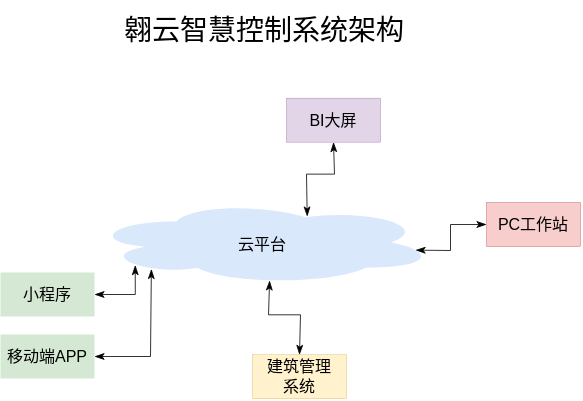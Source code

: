 <mxfile version="16.2.1" type="github">
  <diagram id="a1D_lF2K-nznCuwd_Psa" name="第 1 页">
    <mxGraphModel dx="333" dy="179" grid="1" gridSize="1" guides="1" tooltips="1" connect="1" arrows="1" fold="1" page="1" pageScale="1" pageWidth="827" pageHeight="1169" math="0" shadow="0">
      <root>
        <mxCell id="0" />
        <mxCell id="1" parent="0" />
        <mxCell id="IbOyLZbnckM_9YpusnKu-1" value="&lt;div&gt;&lt;font style=&quot;font-size: 8px&quot;&gt;云平台&lt;/font&gt;&lt;/div&gt;" style="ellipse;shape=cloud;whiteSpace=wrap;html=1;strokeWidth=0.2;fillColor=#dae8fc;strokeColor=none;" vertex="1" parent="1">
          <mxGeometry x="283" y="249" width="172" height="42" as="geometry" />
        </mxCell>
        <mxCell id="IbOyLZbnckM_9YpusnKu-5" value="&lt;div&gt;建筑管理&lt;/div&gt;&lt;div&gt;系统&lt;/div&gt;" style="rounded=0;whiteSpace=wrap;html=1;strokeWidth=0.2;fontSize=8;fillColor=#fff2cc;strokeColor=#d6b656;" vertex="1" parent="1">
          <mxGeometry x="364" y="326.15" width="47" height="22" as="geometry" />
        </mxCell>
        <mxCell id="IbOyLZbnckM_9YpusnKu-6" value="PC工作站" style="rounded=0;whiteSpace=wrap;html=1;strokeWidth=0.2;fontSize=8;fillColor=#f8cecc;strokeColor=#b85450;" vertex="1" parent="1">
          <mxGeometry x="481" y="250" width="47" height="22" as="geometry" />
        </mxCell>
        <mxCell id="IbOyLZbnckM_9YpusnKu-8" value="BI大屏" style="rounded=0;whiteSpace=wrap;html=1;strokeWidth=0.2;fontSize=8;fillColor=#e1d5e7;strokeColor=#9673a6;" vertex="1" parent="1">
          <mxGeometry x="381" y="197.82" width="47" height="22" as="geometry" />
        </mxCell>
        <mxCell id="IbOyLZbnckM_9YpusnKu-11" value="&lt;div&gt;&lt;font style=&quot;font-size: 14px&quot;&gt;翱云智慧控制系统架构&lt;/font&gt;&lt;/div&gt;" style="text;whiteSpace=wrap;html=1;" vertex="1" parent="1">
          <mxGeometry x="298" y="149" width="173" height="20" as="geometry" />
        </mxCell>
        <mxCell id="IbOyLZbnckM_9YpusnKu-13" value="" style="endArrow=classicThin;html=1;rounded=0;fontSize=8;exitX=1;exitY=0.5;exitDx=0;exitDy=0;entryX=0.177;entryY=0.816;entryDx=0;entryDy=0;entryPerimeter=0;startArrow=classicThin;startFill=1;endFill=1;strokeWidth=0.4;endSize=4;startSize=4;" edge="1" parent="1" source="IbOyLZbnckM_9YpusnKu-19" target="IbOyLZbnckM_9YpusnKu-1">
          <mxGeometry width="50" height="50" relative="1" as="geometry">
            <mxPoint x="285.0" y="309" as="sourcePoint" />
            <mxPoint x="313.236" y="273.996" as="targetPoint" />
            <Array as="points">
              <mxPoint x="313" y="327" />
            </Array>
          </mxGeometry>
        </mxCell>
        <mxCell id="IbOyLZbnckM_9YpusnKu-15" value="" style="endArrow=classicThin;html=1;rounded=0;fontSize=8;exitX=0.5;exitY=0;exitDx=0;exitDy=0;entryX=0.666;entryY=0.925;entryDx=0;entryDy=0;entryPerimeter=0;startArrow=classicThin;startFill=1;endFill=1;strokeWidth=0.4;endSize=4;startSize=4;" edge="1" parent="1" source="IbOyLZbnckM_9YpusnKu-5">
          <mxGeometry width="50" height="50" relative="1" as="geometry">
            <mxPoint x="355.0" y="333.17" as="sourcePoint" />
            <mxPoint x="372.552" y="289" as="targetPoint" />
            <Array as="points">
              <mxPoint x="388" y="306.15" />
              <mxPoint x="372" y="306.15" />
            </Array>
          </mxGeometry>
        </mxCell>
        <mxCell id="IbOyLZbnckM_9YpusnKu-16" value="" style="endArrow=classicThin;html=1;rounded=0;fontSize=8;exitX=0.945;exitY=0.591;exitDx=0;exitDy=0;entryX=0;entryY=0.5;entryDx=0;entryDy=0;startArrow=classicThin;startFill=1;endFill=1;strokeWidth=0.4;endSize=4;startSize=4;exitPerimeter=0;" edge="1" parent="1" source="IbOyLZbnckM_9YpusnKu-1" target="IbOyLZbnckM_9YpusnKu-6">
          <mxGeometry width="50" height="50" relative="1" as="geometry">
            <mxPoint x="446" y="293.02" as="sourcePoint" />
            <mxPoint x="467.236" y="237.996" as="targetPoint" />
            <Array as="points">
              <mxPoint x="463" y="274" />
              <mxPoint x="463" y="261" />
            </Array>
          </mxGeometry>
        </mxCell>
        <mxCell id="IbOyLZbnckM_9YpusnKu-17" value="" style="endArrow=classicThin;html=1;rounded=0;fontSize=8;exitX=0.723;exitY=0.171;exitDx=0;exitDy=0;entryX=0.5;entryY=1;entryDx=0;entryDy=0;startArrow=classicThin;startFill=1;endFill=1;strokeWidth=0.4;endSize=4;startSize=4;exitPerimeter=0;" edge="1" parent="1" target="IbOyLZbnckM_9YpusnKu-8">
          <mxGeometry width="50" height="50" relative="1" as="geometry">
            <mxPoint x="391.356" y="257.002" as="sourcePoint" />
            <mxPoint x="389.236" y="225.816" as="targetPoint" />
            <Array as="points">
              <mxPoint x="391" y="235.82" />
              <mxPoint x="405" y="235.82" />
            </Array>
          </mxGeometry>
        </mxCell>
        <mxCell id="IbOyLZbnckM_9YpusnKu-19" value="移动端APP" style="rounded=0;whiteSpace=wrap;html=1;strokeWidth=0.2;fontSize=8;fillColor=#d5e8d4;strokeColor=none;" vertex="1" parent="1">
          <mxGeometry x="238" y="316" width="47" height="22" as="geometry" />
        </mxCell>
        <mxCell id="IbOyLZbnckM_9YpusnKu-22" style="edgeStyle=orthogonalEdgeStyle;rounded=0;orthogonalLoop=1;jettySize=auto;html=1;exitX=1;exitY=0.5;exitDx=0;exitDy=0;entryX=0.13;entryY=0.77;entryDx=0;entryDy=0;entryPerimeter=0;fontSize=8;endArrow=classicThin;startArrow=classicThin;startFill=1;endFill=1;strokeWidth=0.4;endSize=4;startSize=4;" edge="1" parent="1" source="IbOyLZbnckM_9YpusnKu-20" target="IbOyLZbnckM_9YpusnKu-1">
          <mxGeometry relative="1" as="geometry" />
        </mxCell>
        <mxCell id="IbOyLZbnckM_9YpusnKu-20" value="小程序" style="rounded=0;whiteSpace=wrap;html=1;strokeWidth=0.2;fontSize=8;fillColor=#d5e8d4;strokeColor=none;" vertex="1" parent="1">
          <mxGeometry x="238" y="285" width="47" height="22" as="geometry" />
        </mxCell>
      </root>
    </mxGraphModel>
  </diagram>
</mxfile>
